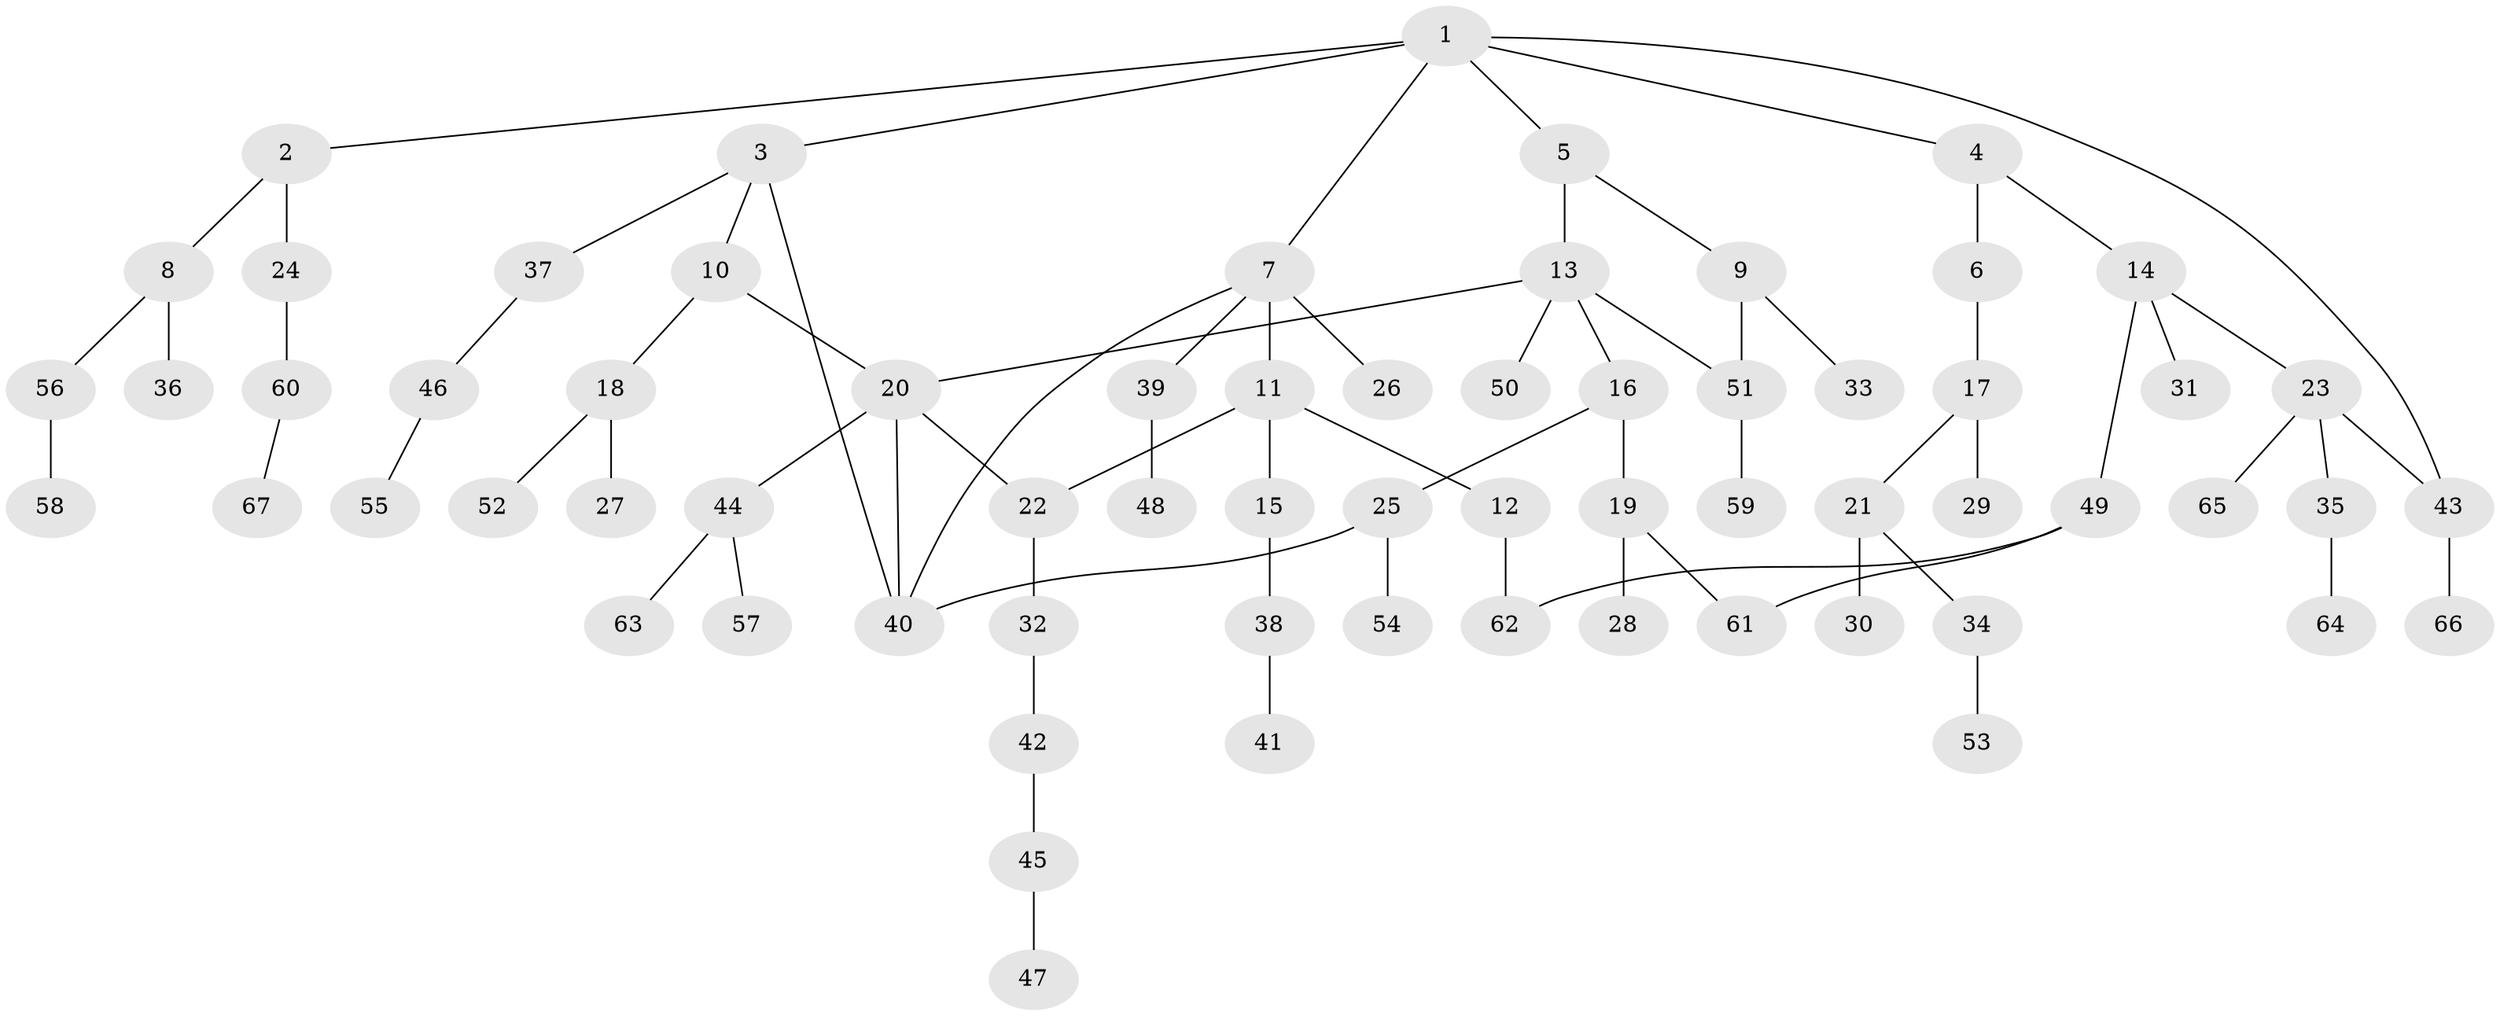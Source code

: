 // Generated by graph-tools (version 1.1) at 2025/00/03/09/25 03:00:59]
// undirected, 67 vertices, 75 edges
graph export_dot {
graph [start="1"]
  node [color=gray90,style=filled];
  1;
  2;
  3;
  4;
  5;
  6;
  7;
  8;
  9;
  10;
  11;
  12;
  13;
  14;
  15;
  16;
  17;
  18;
  19;
  20;
  21;
  22;
  23;
  24;
  25;
  26;
  27;
  28;
  29;
  30;
  31;
  32;
  33;
  34;
  35;
  36;
  37;
  38;
  39;
  40;
  41;
  42;
  43;
  44;
  45;
  46;
  47;
  48;
  49;
  50;
  51;
  52;
  53;
  54;
  55;
  56;
  57;
  58;
  59;
  60;
  61;
  62;
  63;
  64;
  65;
  66;
  67;
  1 -- 2;
  1 -- 3;
  1 -- 4;
  1 -- 5;
  1 -- 7;
  1 -- 43;
  2 -- 8;
  2 -- 24;
  3 -- 10;
  3 -- 37;
  3 -- 40;
  4 -- 6;
  4 -- 14;
  5 -- 9;
  5 -- 13;
  6 -- 17;
  7 -- 11;
  7 -- 26;
  7 -- 39;
  7 -- 40;
  8 -- 36;
  8 -- 56;
  9 -- 33;
  9 -- 51;
  10 -- 18;
  10 -- 20;
  11 -- 12;
  11 -- 15;
  11 -- 22;
  12 -- 62;
  13 -- 16;
  13 -- 20;
  13 -- 50;
  13 -- 51;
  14 -- 23;
  14 -- 31;
  14 -- 49;
  15 -- 38;
  16 -- 19;
  16 -- 25;
  17 -- 21;
  17 -- 29;
  18 -- 27;
  18 -- 52;
  19 -- 28;
  19 -- 61;
  20 -- 44;
  20 -- 40;
  20 -- 22;
  21 -- 30;
  21 -- 34;
  22 -- 32;
  23 -- 35;
  23 -- 65;
  23 -- 43;
  24 -- 60;
  25 -- 54;
  25 -- 40;
  32 -- 42;
  34 -- 53;
  35 -- 64;
  37 -- 46;
  38 -- 41;
  39 -- 48;
  42 -- 45;
  43 -- 66;
  44 -- 57;
  44 -- 63;
  45 -- 47;
  46 -- 55;
  49 -- 61;
  49 -- 62;
  51 -- 59;
  56 -- 58;
  60 -- 67;
}
